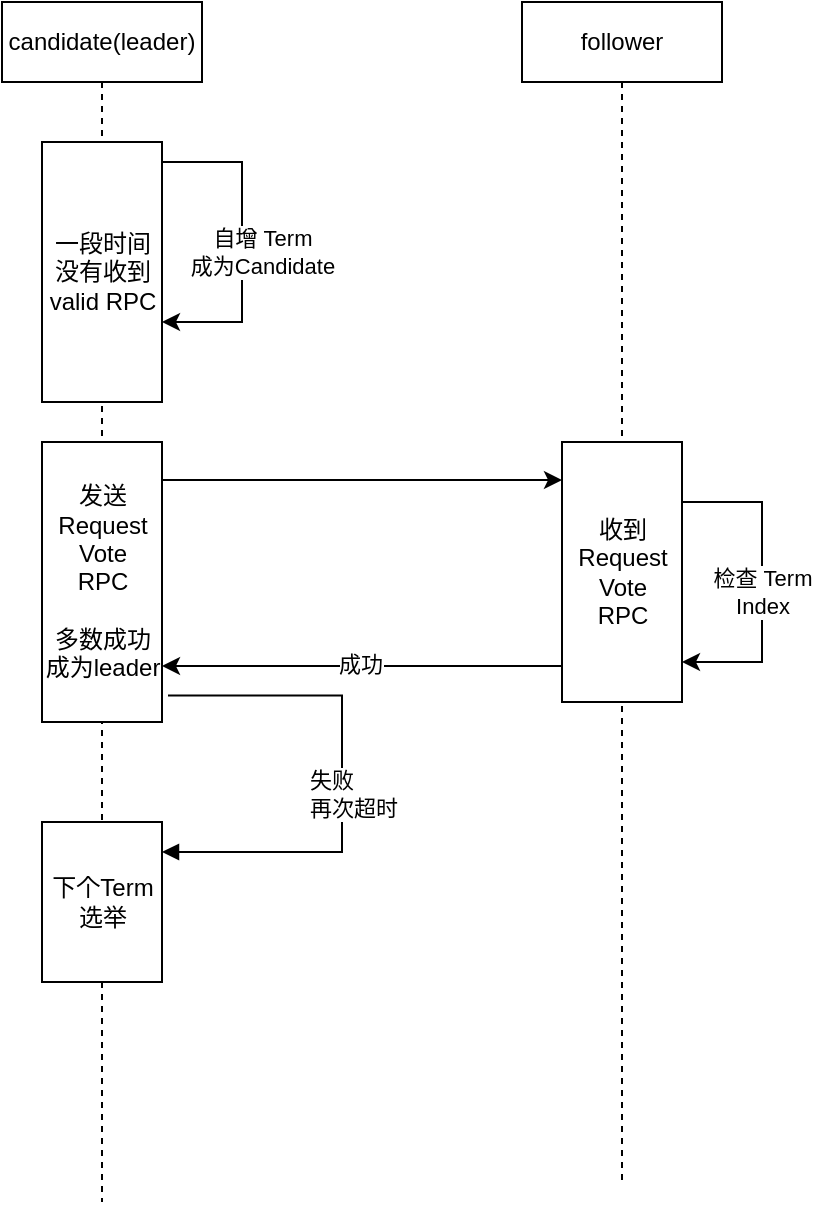 <mxfile version="17.4.2" type="github">
  <diagram id="Sz4o8PIdrFKey9SxVtSI" name="第 1 页">
    <mxGraphModel dx="935" dy="737" grid="1" gridSize="10" guides="1" tooltips="1" connect="1" arrows="1" fold="1" page="1" pageScale="1" pageWidth="827" pageHeight="1169" math="0" shadow="0">
      <root>
        <mxCell id="0" />
        <mxCell id="1" parent="0" />
        <mxCell id="LylfJ6FLKvlj6IzFCopS-1" value="candidate(leader)" style="shape=umlLifeline;perimeter=lifelinePerimeter;whiteSpace=wrap;html=1;container=1;collapsible=0;recursiveResize=0;outlineConnect=0;" vertex="1" parent="1">
          <mxGeometry x="80" y="70" width="100" height="600" as="geometry" />
        </mxCell>
        <mxCell id="LylfJ6FLKvlj6IzFCopS-4" value="一段时间&lt;br&gt;没有收到&lt;br&gt;valid RPC" style="html=1;points=[];perimeter=orthogonalPerimeter;" vertex="1" parent="LylfJ6FLKvlj6IzFCopS-1">
          <mxGeometry x="20" y="70" width="60" height="130" as="geometry" />
        </mxCell>
        <mxCell id="LylfJ6FLKvlj6IzFCopS-8" value="" style="endArrow=classic;html=1;rounded=0;" edge="1" parent="LylfJ6FLKvlj6IzFCopS-1">
          <mxGeometry width="50" height="50" relative="1" as="geometry">
            <mxPoint x="80" y="80" as="sourcePoint" />
            <mxPoint x="80" y="160" as="targetPoint" />
            <Array as="points">
              <mxPoint x="120" y="80" />
              <mxPoint x="120" y="160" />
            </Array>
          </mxGeometry>
        </mxCell>
        <mxCell id="LylfJ6FLKvlj6IzFCopS-9" value="自增 Term&lt;br&gt;成为Candidate" style="edgeLabel;html=1;align=center;verticalAlign=middle;resizable=0;points=[];" vertex="1" connectable="0" parent="LylfJ6FLKvlj6IzFCopS-8">
          <mxGeometry x="-0.202" y="-2" relative="1" as="geometry">
            <mxPoint x="12" y="21" as="offset" />
          </mxGeometry>
        </mxCell>
        <mxCell id="LylfJ6FLKvlj6IzFCopS-11" value="发送&lt;br&gt;Request &lt;br&gt;Vote&lt;br&gt;RPC&lt;br&gt;&lt;br&gt;多数成功&lt;br&gt;成为leader" style="html=1;points=[];perimeter=orthogonalPerimeter;" vertex="1" parent="LylfJ6FLKvlj6IzFCopS-1">
          <mxGeometry x="20" y="220" width="60" height="140" as="geometry" />
        </mxCell>
        <mxCell id="LylfJ6FLKvlj6IzFCopS-21" value="下个Term&lt;br&gt;选举" style="html=1;points=[];perimeter=orthogonalPerimeter;" vertex="1" parent="LylfJ6FLKvlj6IzFCopS-1">
          <mxGeometry x="20" y="410" width="60" height="80" as="geometry" />
        </mxCell>
        <mxCell id="LylfJ6FLKvlj6IzFCopS-22" value="失败&lt;br&gt;再次超时" style="edgeStyle=orthogonalEdgeStyle;html=1;align=left;spacingLeft=2;endArrow=block;rounded=0;exitX=1.05;exitY=0.905;exitDx=0;exitDy=0;exitPerimeter=0;" edge="1" parent="LylfJ6FLKvlj6IzFCopS-1" source="LylfJ6FLKvlj6IzFCopS-11">
          <mxGeometry x="0.068" y="-20" relative="1" as="geometry">
            <mxPoint x="50" y="390" as="sourcePoint" />
            <Array as="points">
              <mxPoint x="170" y="347" />
              <mxPoint x="170" y="425" />
            </Array>
            <mxPoint x="80" y="425" as="targetPoint" />
            <mxPoint as="offset" />
          </mxGeometry>
        </mxCell>
        <mxCell id="LylfJ6FLKvlj6IzFCopS-2" value="follower&lt;span style=&quot;color: rgba(0 , 0 , 0 , 0) ; font-family: monospace ; font-size: 0px&quot;&gt;%3CmxGraphModel%3E%3Croot%3E%3CmxCell%20id%3D%220%22%2F%3E%3CmxCell%20id%3D%221%22%20parent%3D%220%22%2F%3E%3CmxCell%20id%3D%222%22%20value%3D%22leader%22%20style%3D%22shape%3DumlLifeline%3Bperimeter%3DlifelinePerimeter%3BwhiteSpace%3Dwrap%3Bhtml%3D1%3Bcontainer%3D1%3Bcollapsible%3D0%3BrecursiveResize%3D0%3BoutlineConnect%3D0%3B%22%20vertex%3D%221%22%20parent%3D%221%22%3E%3CmxGeometry%20x%3D%2280%22%20y%3D%2270%22%20width%3D%22100%22%20height%3D%22590%22%20as%3D%22geometry%22%2F%3E%3C%2FmxCell%3E%3C%2Froot%3E%3C%2FmxGraphModel%3E&lt;/span&gt;" style="shape=umlLifeline;perimeter=lifelinePerimeter;whiteSpace=wrap;html=1;container=1;collapsible=0;recursiveResize=0;outlineConnect=0;" vertex="1" parent="1">
          <mxGeometry x="340" y="70" width="100" height="590" as="geometry" />
        </mxCell>
        <mxCell id="LylfJ6FLKvlj6IzFCopS-7" value="收到&lt;br&gt;Request&lt;br&gt;Vote&lt;br&gt;RPC" style="html=1;points=[];perimeter=orthogonalPerimeter;" vertex="1" parent="LylfJ6FLKvlj6IzFCopS-2">
          <mxGeometry x="20" y="220" width="60" height="130" as="geometry" />
        </mxCell>
        <mxCell id="LylfJ6FLKvlj6IzFCopS-12" value="" style="endArrow=classic;html=1;rounded=0;" edge="1" parent="1">
          <mxGeometry width="50" height="50" relative="1" as="geometry">
            <mxPoint x="160" y="309" as="sourcePoint" />
            <mxPoint x="360" y="309" as="targetPoint" />
          </mxGeometry>
        </mxCell>
        <mxCell id="LylfJ6FLKvlj6IzFCopS-13" value="" style="endArrow=classic;html=1;rounded=0;" edge="1" parent="1">
          <mxGeometry width="50" height="50" relative="1" as="geometry">
            <mxPoint x="420" y="320" as="sourcePoint" />
            <mxPoint x="420" y="400" as="targetPoint" />
            <Array as="points">
              <mxPoint x="460" y="320" />
              <mxPoint x="460" y="400" />
            </Array>
          </mxGeometry>
        </mxCell>
        <mxCell id="LylfJ6FLKvlj6IzFCopS-14" value="检查 Term&lt;br&gt;Index" style="edgeLabel;html=1;align=center;verticalAlign=middle;resizable=0;points=[];" vertex="1" connectable="0" parent="LylfJ6FLKvlj6IzFCopS-13">
          <mxGeometry x="-0.202" y="-2" relative="1" as="geometry">
            <mxPoint x="2" y="21" as="offset" />
          </mxGeometry>
        </mxCell>
        <mxCell id="LylfJ6FLKvlj6IzFCopS-15" value="" style="endArrow=classic;html=1;rounded=0;exitX=-0.006;exitY=0.692;exitDx=0;exitDy=0;exitPerimeter=0;" edge="1" parent="1">
          <mxGeometry width="50" height="50" relative="1" as="geometry">
            <mxPoint x="359.64" y="401.96" as="sourcePoint" />
            <mxPoint x="160" y="401.96" as="targetPoint" />
            <Array as="points">
              <mxPoint x="250" y="402" />
            </Array>
          </mxGeometry>
        </mxCell>
        <mxCell id="LylfJ6FLKvlj6IzFCopS-16" value="成功" style="edgeLabel;html=1;align=center;verticalAlign=middle;resizable=0;points=[];" vertex="1" connectable="0" parent="LylfJ6FLKvlj6IzFCopS-15">
          <mxGeometry x="0.275" y="-1" relative="1" as="geometry">
            <mxPoint x="27" as="offset" />
          </mxGeometry>
        </mxCell>
      </root>
    </mxGraphModel>
  </diagram>
</mxfile>
